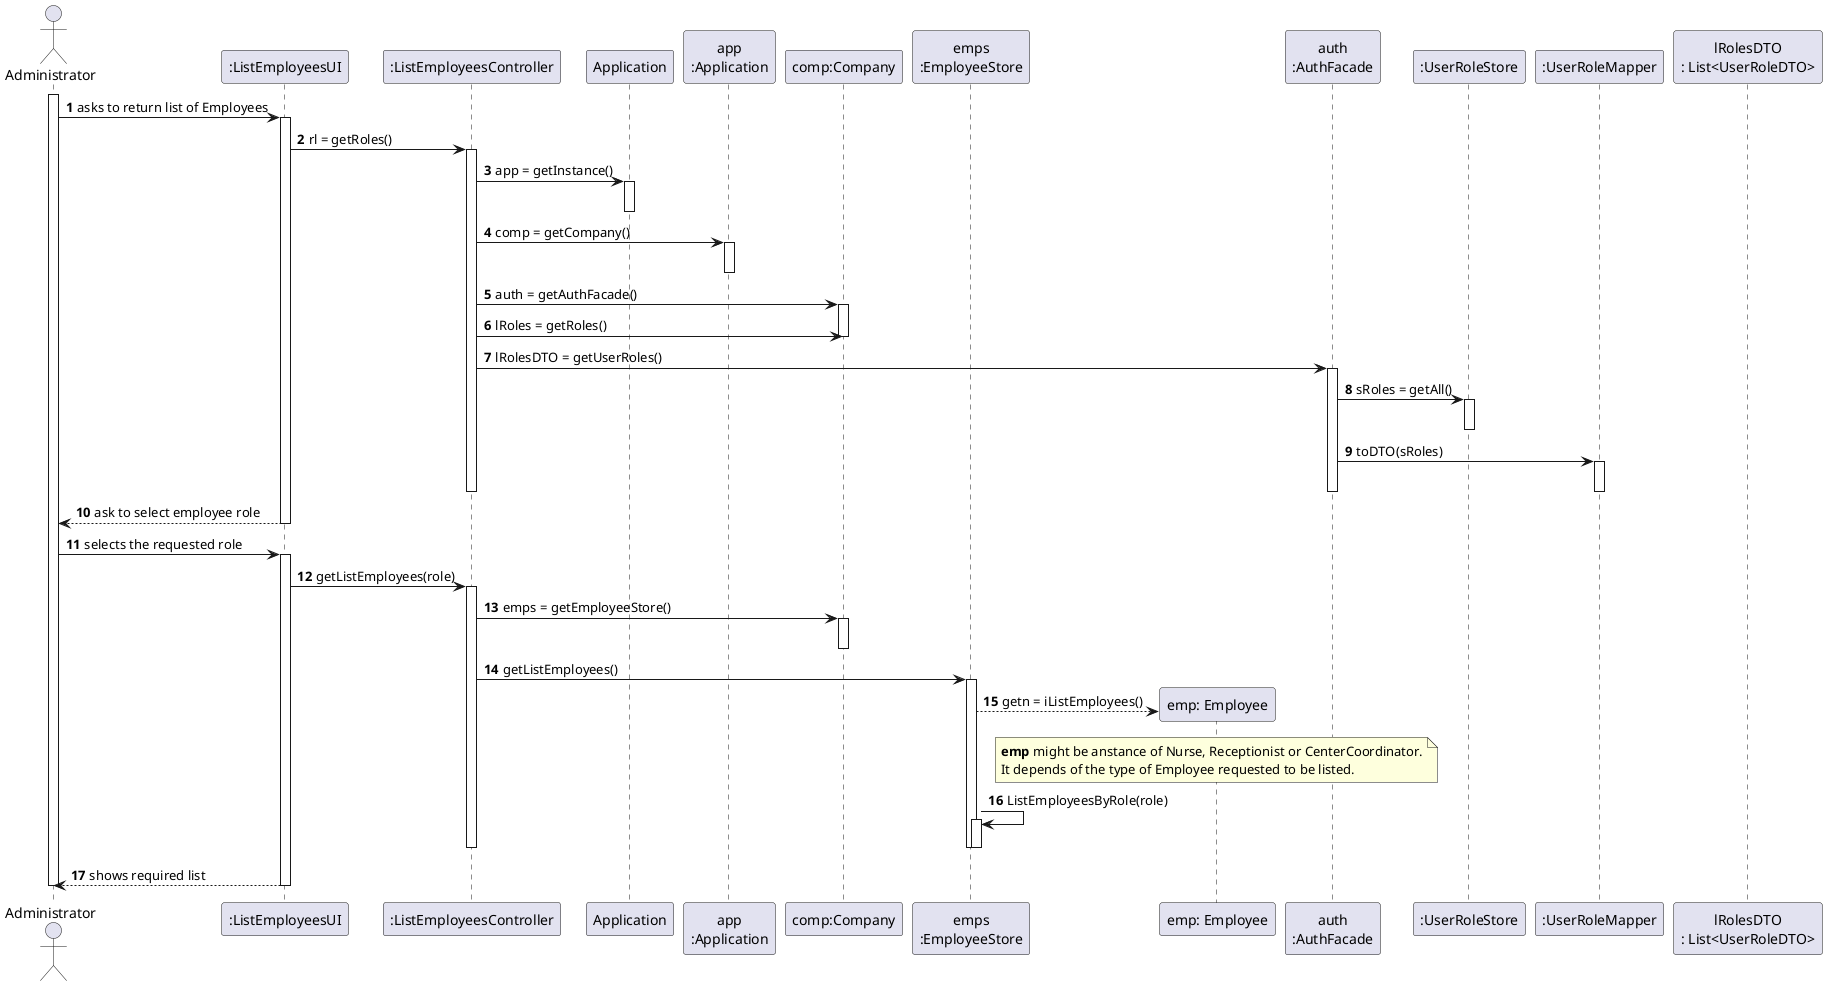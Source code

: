 @startuml
autonumber
actor "Administrator" as ADM


participant ":ListEmployeesUI" as UI
participant ":ListEmployeesController" as CTRL
participant ":ListEmployeesUI" as UI
participant ":ListEmployeesController" as CTRL
participant "Application" as APP
participant "app\n:Application" as App
participant "comp:Company" as COMP
participant "emps\n:EmployeeStore" as ES
participant "emp: Employee" as EMP
participant "auth\n:AuthFacade" as AF
participant ":UserRoleStore" as URS
participant ":UserRoleMapper" as URM
participant "lRolesDTO\n: List<UserRoleDTO>" as lRDTO



activate ADM

ADM -> UI : asks to return list of Employees
activate UI

UI -> CTRL : rl = getRoles()
activate CTRL

CTRL -> APP : app = getInstance()
activate APP
deactivate APP

CTRL -> App : comp = getCompany()
activate App
deactivate App


CTRL -> COMP: auth = getAuthFacade()
activate COMP


CTRL -> COMP: lRoles = getRoles()
deactivate COMP


CTRL -> AF : lRolesDTO = getUserRoles()
activate AF

AF -> URS : sRoles = getAll()
activate URS
deactivate URS

AF -> URM :  toDTO(sRoles)
activate URM

deactivate URM
deactivate AF
deactivate CTRL

UI --> ADM : ask to select employee role
deactivate UI



ADM -> UI : selects the requested role
activate UI



UI -> CTRL : getListEmployees(role)
activate CTRL

CTRL -> COMP : emps = getEmployeeStore()
activate COMP
deactivate COMP

CTRL -> ES : getListEmployees()
activate ES


ES --> EMP** : getn = iListEmployees()
                                     note over EMP : **emp** might be anstance of Nurse, Receptionist or CenterCoordinator.\nIt depends of the type of Employee requested to be listed.


ES -> ES : ListEmployeesByRole(role)
activate ES
deactivate ES
deactivate ES





deactivate CTRL
deactivate ES

UI --> ADM : shows required list
deactivate UI



deactivate ADM

@enduml